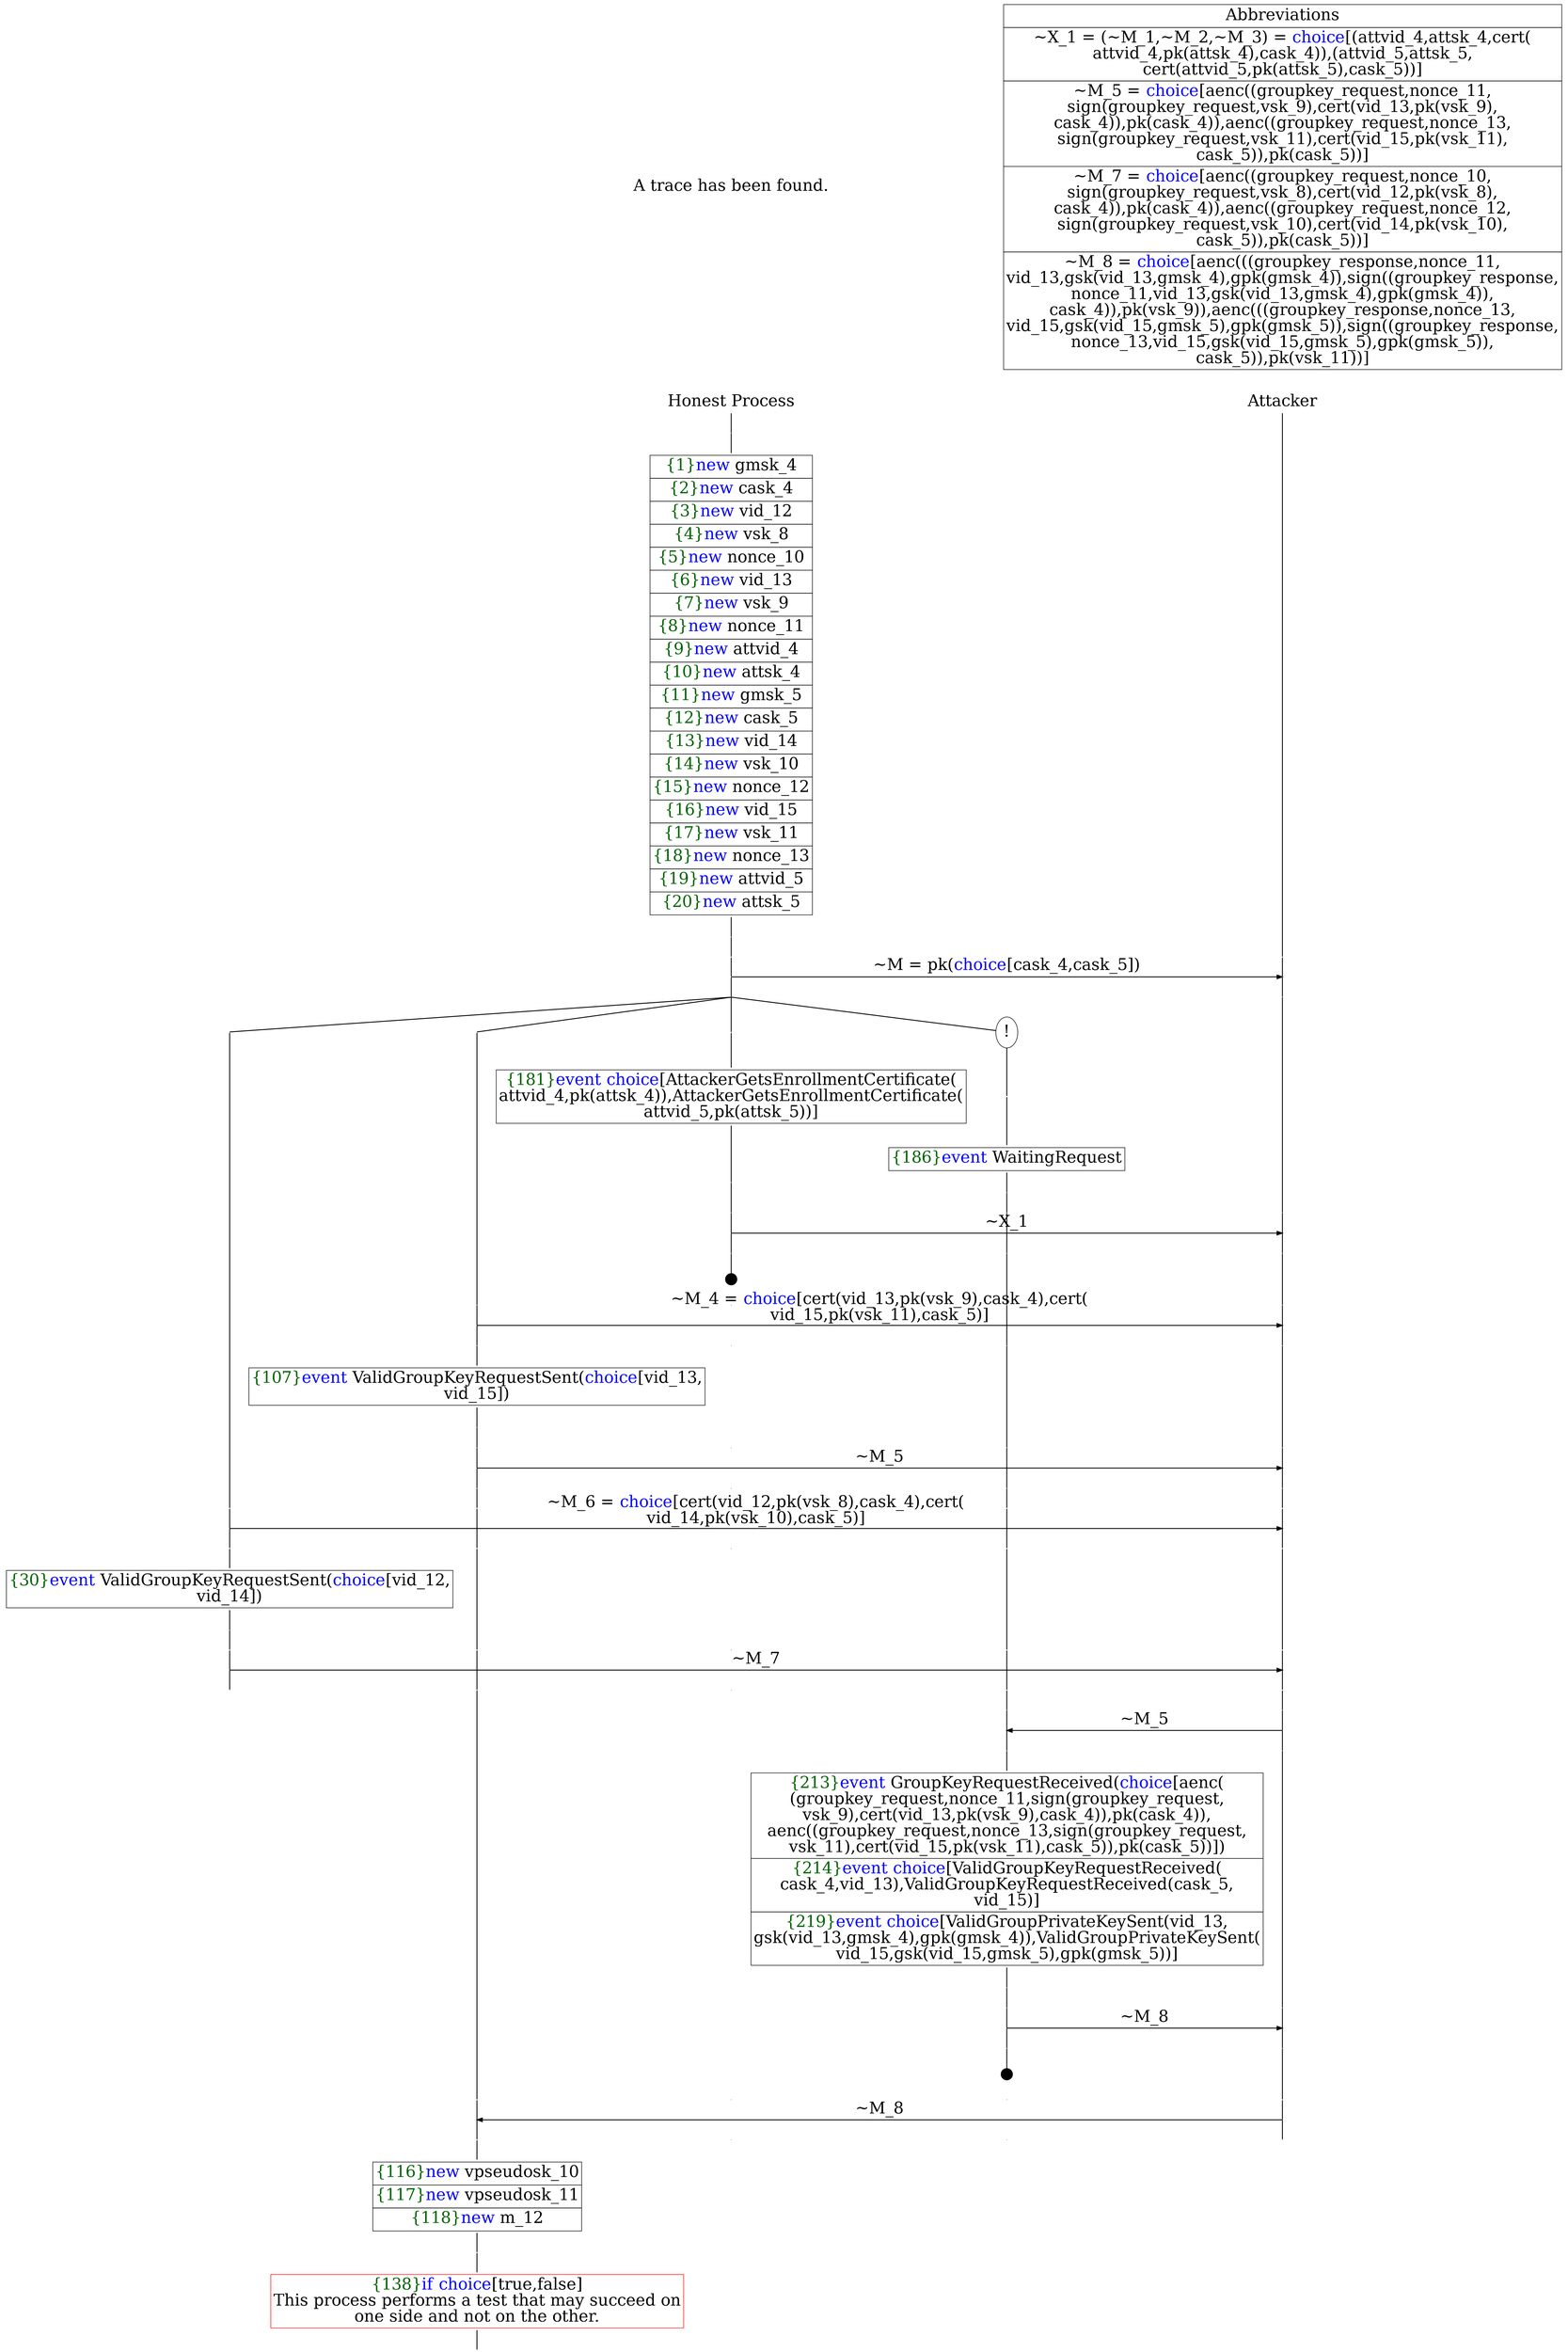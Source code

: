 digraph {
graph [ordering = out]
edge [arrowhead = none, penwidth = 1.6, fontsize = 30]
node [shape = point, width = 0, height = 0, fontsize = 30]
Trace [label = <A trace has been found.<br/>
>, shape = plaintext]
P0__0 [label = "Honest Process", shape = plaintext]
P__0 [label = "Attacker", shape = plaintext]
Trace -> P0__0 [label = "", style = invisible, weight = 100]{rank = same; P0__0 P__0}
P0__0 -> P0__1 [label = <>, weight = 100]
P0__1 -> P0__2 [label = <>, weight = 100]
P0__2 [shape = plaintext, label = <<TABLE BORDER="0" CELLBORDER="1" CELLSPACING="0" CELLPADDING="4"> <TR><TD><FONT COLOR="darkgreen">{1}</FONT><FONT COLOR="blue">new </FONT>gmsk_4</TD></TR><TR><TD><FONT COLOR="darkgreen">{2}</FONT><FONT COLOR="blue">new </FONT>cask_4</TD></TR><TR><TD><FONT COLOR="darkgreen">{3}</FONT><FONT COLOR="blue">new </FONT>vid_12</TD></TR><TR><TD><FONT COLOR="darkgreen">{4}</FONT><FONT COLOR="blue">new </FONT>vsk_8</TD></TR><TR><TD><FONT COLOR="darkgreen">{5}</FONT><FONT COLOR="blue">new </FONT>nonce_10</TD></TR><TR><TD><FONT COLOR="darkgreen">{6}</FONT><FONT COLOR="blue">new </FONT>vid_13</TD></TR><TR><TD><FONT COLOR="darkgreen">{7}</FONT><FONT COLOR="blue">new </FONT>vsk_9</TD></TR><TR><TD><FONT COLOR="darkgreen">{8}</FONT><FONT COLOR="blue">new </FONT>nonce_11</TD></TR><TR><TD><FONT COLOR="darkgreen">{9}</FONT><FONT COLOR="blue">new </FONT>attvid_4</TD></TR><TR><TD><FONT COLOR="darkgreen">{10}</FONT><FONT COLOR="blue">new </FONT>attsk_4</TD></TR><TR><TD><FONT COLOR="darkgreen">{11}</FONT><FONT COLOR="blue">new </FONT>gmsk_5</TD></TR><TR><TD><FONT COLOR="darkgreen">{12}</FONT><FONT COLOR="blue">new </FONT>cask_5</TD></TR><TR><TD><FONT COLOR="darkgreen">{13}</FONT><FONT COLOR="blue">new </FONT>vid_14</TD></TR><TR><TD><FONT COLOR="darkgreen">{14}</FONT><FONT COLOR="blue">new </FONT>vsk_10</TD></TR><TR><TD><FONT COLOR="darkgreen">{15}</FONT><FONT COLOR="blue">new </FONT>nonce_12</TD></TR><TR><TD><FONT COLOR="darkgreen">{16}</FONT><FONT COLOR="blue">new </FONT>vid_15</TD></TR><TR><TD><FONT COLOR="darkgreen">{17}</FONT><FONT COLOR="blue">new </FONT>vsk_11</TD></TR><TR><TD><FONT COLOR="darkgreen">{18}</FONT><FONT COLOR="blue">new </FONT>nonce_13</TD></TR><TR><TD><FONT COLOR="darkgreen">{19}</FONT><FONT COLOR="blue">new </FONT>attvid_5</TD></TR><TR><TD><FONT COLOR="darkgreen">{20}</FONT><FONT COLOR="blue">new </FONT>attsk_5</TD></TR></TABLE>>]
P0__2 -> P0__3 [label = <>, weight = 100]
P0__3 -> P0__4 [label = <>, weight = 100]
P__0 -> P__1 [label = <>, weight = 100]
{rank = same; P__1 P0__4}
P0__4 -> P0__5 [label = <>, weight = 100]
P__1 -> P__2 [label = <>, weight = 100]
{rank = same; P__2 P0__5}
P0__5 -> P__2 [label = <~M = pk(<FONT COLOR="blue">choice</FONT>[cask_4,cask_5])>, arrowhead = normal]
P0__5 -> P0__6 [label = <>, weight = 100]
P__2 -> P__3 [label = <>, weight = 100]
{rank = same; P__3 P0__6}
/*RPar */
P0__6 -> P0_3__6 [label = <>]
P0__6 -> P0_2__6 [label = <>]
P0__6 -> P0_1__6 [label = <>]
P0__6 -> P0_0__6 [label = <>]
P0__6 [label = "", fixedsize = false, width = 0, height = 0, shape = none]
{rank = same; P0_0__6 P0_1__6 P0_2__6 P0_3__6}
P0_0__6 [label = "!", shape = ellipse]
P0_0_0__6 [label = "", fixedsize = false, width = 0, height = 0, shape = none]
P0_0__6 -> P0_0_0__6 [label = <>, weight = 100]
P0_0_0__6 -> P0_0_0__7 [label = <>, weight = 100]
P0_0_0__7 [shape = plaintext, label = <<TABLE BORDER="0" CELLBORDER="1" CELLSPACING="0" CELLPADDING="4"> <TR><TD><FONT COLOR="darkgreen">{186}</FONT><FONT COLOR="blue">event</FONT> WaitingRequest</TD></TR></TABLE>>]
P0_0_0__7 -> P0_0_0__8 [label = <>, weight = 100]
P0_1__6 -> P0_1__7 [label = <>, weight = 100]
P0_1__7 [shape = plaintext, label = <<TABLE BORDER="0" CELLBORDER="1" CELLSPACING="0" CELLPADDING="4"> <TR><TD><FONT COLOR="darkgreen">{181}</FONT><FONT COLOR="blue">event</FONT> <FONT COLOR="blue">choice</FONT>[AttackerGetsEnrollmentCertificate(<br/>
attvid_4,pk(attsk_4)),AttackerGetsEnrollmentCertificate(<br/>
attvid_5,pk(attsk_5))]</TD></TR></TABLE>>]
P0_1__7 -> P0_1__8 [label = <>, weight = 100]
P0_1__8 -> P0_1__9 [label = <>, weight = 100]
P0_0_0__8 -> P0_0_0__9 [label = <>, weight = 100]
P__3 -> P__4 [label = <>, weight = 100]
{rank = same; P__4 P0_0_0__9 P0_1__9}
P0_1__9 -> P0_1__10 [label = <>, weight = 100]
P__4 -> P__5 [label = <>, weight = 100]
{rank = same; P__5 P0_1__10}
P0_1__10 -> P__5 [label = <~X_1>, arrowhead = normal]
P0_1__10 -> P0_1__11 [label = <>, weight = 100]
P0_0_0__9 -> P0_0_0__10 [label = <>, weight = 100]
P__5 -> P__6 [label = <>, weight = 100]
{rank = same; P__6 P0_0_0__10 P0_1__11}
P0_1__12 [label = "", width = 0.3, height = 0.3]
P0_1__11 -> P0_1__12 [label = <>, weight = 100]
P0_2__6 -> P0_2__7 [label = <>, weight = 100]
P0_1__13 [label = "", style = invisible]
P0_1__12 -> P0_1__13 [label = <>, weight = 100, style = invisible]
P0_0_0__10 -> P0_0_0__11 [label = <>, weight = 100]
P__6 -> P__7 [label = <>, weight = 100]
{rank = same; P__7 P0_0_0__11 P0_1__13 P0_2__7}
P0_2__7 -> P0_2__8 [label = <>, weight = 100]
P__7 -> P__8 [label = <>, weight = 100]
{rank = same; P__8 P0_2__8}
P0_2__8 -> P__8 [label = <~M_4 = <FONT COLOR="blue">choice</FONT>[cert(vid_13,pk(vsk_9),cask_4),cert(<br/>
vid_15,pk(vsk_11),cask_5)]>, arrowhead = normal]
P0_2__8 -> P0_2__9 [label = <>, weight = 100]
P0_1__14 [label = "", style = invisible]
P0_1__13 -> P0_1__14 [label = <>, weight = 100, style = invisible]
P0_0_0__11 -> P0_0_0__12 [label = <>, weight = 100]
P__8 -> P__9 [label = <>, weight = 100]
{rank = same; P__9 P0_0_0__12 P0_1__14 P0_2__9}
P0_2__9 -> P0_2__10 [label = <>, weight = 100]
P0_2__10 [shape = plaintext, label = <<TABLE BORDER="0" CELLBORDER="1" CELLSPACING="0" CELLPADDING="4"> <TR><TD><FONT COLOR="darkgreen">{107}</FONT><FONT COLOR="blue">event</FONT> ValidGroupKeyRequestSent(<FONT COLOR="blue">choice</FONT>[vid_13,<br/>
vid_15])</TD></TR></TABLE>>]
P0_2__10 -> P0_2__11 [label = <>, weight = 100]
P0_2__11 -> P0_2__12 [label = <>, weight = 100]
P0_1__15 [label = "", style = invisible]
P0_1__14 -> P0_1__15 [label = <>, weight = 100, style = invisible]
P0_0_0__12 -> P0_0_0__13 [label = <>, weight = 100]
P__9 -> P__10 [label = <>, weight = 100]
{rank = same; P__10 P0_0_0__13 P0_1__15 P0_2__12}
P0_2__12 -> P0_2__13 [label = <>, weight = 100]
P__10 -> P__11 [label = <>, weight = 100]
{rank = same; P__11 P0_2__13}
P0_2__13 -> P__11 [label = <~M_5>, arrowhead = normal]
P0_2__13 -> P0_2__14 [label = <>, weight = 100]
P0_1__16 [label = "", style = invisible]
P0_1__15 -> P0_1__16 [label = <>, weight = 100, style = invisible]
P0_0_0__13 -> P0_0_0__14 [label = <>, weight = 100]
P__11 -> P__12 [label = <>, weight = 100]
{rank = same; P__12 P0_0_0__14 P0_1__16 P0_2__14}
P0_3__6 -> P0_3__7 [label = <>, weight = 100]
P0_2__14 -> P0_2__15 [label = <>, weight = 100]
P0_1__17 [label = "", style = invisible]
P0_1__16 -> P0_1__17 [label = <>, weight = 100, style = invisible]
P0_0_0__14 -> P0_0_0__15 [label = <>, weight = 100]
P__12 -> P__13 [label = <>, weight = 100]
{rank = same; P__13 P0_0_0__15 P0_1__17 P0_2__15 P0_3__7}
P0_3__7 -> P0_3__8 [label = <>, weight = 100]
P__13 -> P__14 [label = <>, weight = 100]
{rank = same; P__14 P0_3__8}
P0_3__8 -> P__14 [label = <~M_6 = <FONT COLOR="blue">choice</FONT>[cert(vid_12,pk(vsk_8),cask_4),cert(<br/>
vid_14,pk(vsk_10),cask_5)]>, arrowhead = normal]
P0_3__8 -> P0_3__9 [label = <>, weight = 100]
P0_2__15 -> P0_2__16 [label = <>, weight = 100]
P0_1__18 [label = "", style = invisible]
P0_1__17 -> P0_1__18 [label = <>, weight = 100, style = invisible]
P0_0_0__15 -> P0_0_0__16 [label = <>, weight = 100]
P__14 -> P__15 [label = <>, weight = 100]
{rank = same; P__15 P0_0_0__16 P0_1__18 P0_2__16 P0_3__9}
P0_3__9 -> P0_3__10 [label = <>, weight = 100]
P0_3__10 [shape = plaintext, label = <<TABLE BORDER="0" CELLBORDER="1" CELLSPACING="0" CELLPADDING="4"> <TR><TD><FONT COLOR="darkgreen">{30}</FONT><FONT COLOR="blue">event</FONT> ValidGroupKeyRequestSent(<FONT COLOR="blue">choice</FONT>[vid_12,<br/>
vid_14])</TD></TR></TABLE>>]
P0_3__10 -> P0_3__11 [label = <>, weight = 100]
P0_3__11 -> P0_3__12 [label = <>, weight = 100]
P0_2__16 -> P0_2__17 [label = <>, weight = 100]
P0_1__19 [label = "", style = invisible]
P0_1__18 -> P0_1__19 [label = <>, weight = 100, style = invisible]
P0_0_0__16 -> P0_0_0__17 [label = <>, weight = 100]
P__15 -> P__16 [label = <>, weight = 100]
{rank = same; P__16 P0_0_0__17 P0_1__19 P0_2__17 P0_3__12}
P0_3__12 -> P0_3__13 [label = <>, weight = 100]
P__16 -> P__17 [label = <>, weight = 100]
{rank = same; P__17 P0_3__13}
P0_3__13 -> P__17 [label = <~M_7>, arrowhead = normal]
P0_3__13 -> P0_3__14 [label = <>, weight = 100]
P0_2__17 -> P0_2__18 [label = <>, weight = 100]
P0_1__20 [label = "", style = invisible]
P0_1__19 -> P0_1__20 [label = <>, weight = 100, style = invisible]
P0_0_0__17 -> P0_0_0__18 [label = <>, weight = 100]
P__17 -> P__18 [label = <>, weight = 100]
{rank = same; P__18 P0_0_0__18 P0_1__20 P0_2__18 P0_3__14}
P0_0_0__18 -> P0_0_0__19 [label = <>, weight = 100]
P__18 -> P__19 [label = <>, weight = 100]
{rank = same; P__19 P0_0_0__19}
P0_0_0__19 -> P0_0_0__20 [label = <>, weight = 100]
P__19 -> P__20 [label = <>, weight = 100]
{rank = same; P__20 P0_0_0__20}
P0_0_0__20 -> P__20 [label = <~M_5>, dir = back, arrowhead = normal]
P0_0_0__20 -> P0_0_0__21 [label = <>, weight = 100]
P__20 -> P__21 [label = <>, weight = 100]
{rank = same; P__21 P0_0_0__21}
P0_0_0__21 -> P0_0_0__22 [label = <>, weight = 100]
P0_0_0__22 [shape = plaintext, label = <<TABLE BORDER="0" CELLBORDER="1" CELLSPACING="0" CELLPADDING="4"> <TR><TD><FONT COLOR="darkgreen">{213}</FONT><FONT COLOR="blue">event</FONT> GroupKeyRequestReceived(<FONT COLOR="blue">choice</FONT>[aenc(<br/>
(groupkey_request,nonce_11,sign(groupkey_request,<br/>
vsk_9),cert(vid_13,pk(vsk_9),cask_4)),pk(cask_4)),<br/>
aenc((groupkey_request,nonce_13,sign(groupkey_request,<br/>
vsk_11),cert(vid_15,pk(vsk_11),cask_5)),pk(cask_5))])<br/>
</TD></TR><TR><TD><FONT COLOR="darkgreen">{214}</FONT><FONT COLOR="blue">event</FONT> <FONT COLOR="blue">choice</FONT>[ValidGroupKeyRequestReceived(<br/>
cask_4,vid_13),ValidGroupKeyRequestReceived(cask_5,<br/>
vid_15)]</TD></TR><TR><TD><FONT COLOR="darkgreen">{219}</FONT><FONT COLOR="blue">event</FONT> <FONT COLOR="blue">choice</FONT>[ValidGroupPrivateKeySent(vid_13,<br/>
gsk(vid_13,gmsk_4),gpk(gmsk_4)),ValidGroupPrivateKeySent(<br/>
vid_15,gsk(vid_15,gmsk_5),gpk(gmsk_5))]</TD></TR></TABLE>>]
P0_0_0__22 -> P0_0_0__23 [label = <>, weight = 100]
P0_0_0__23 -> P0_0_0__24 [label = <>, weight = 100]
P__21 -> P__22 [label = <>, weight = 100]
{rank = same; P__22 P0_0_0__24}
P0_0_0__24 -> P0_0_0__25 [label = <>, weight = 100]
P__22 -> P__23 [label = <>, weight = 100]
{rank = same; P__23 P0_0_0__25}
P0_0_0__25 -> P__23 [label = <~M_8>, arrowhead = normal]
P0_0_0__25 -> P0_0_0__26 [label = <>, weight = 100]
P__23 -> P__24 [label = <>, weight = 100]
{rank = same; P__24 P0_0_0__26}
P0_0_0__27 [label = "", width = 0.3, height = 0.3]
P0_0_0__26 -> P0_0_0__27 [label = <>, weight = 100]
P0_2__18 -> P0_2__19 [label = <>, weight = 100]
P0_1__21 [label = "", style = invisible]
P0_1__20 -> P0_1__21 [label = <>, weight = 100, style = invisible]
P0_0_0__28 [label = "", style = invisible]
P0_0_0__27 -> P0_0_0__28 [label = <>, weight = 100, style = invisible]
P__24 -> P__25 [label = <>, weight = 100]
{rank = same; P__25 P0_0_0__28 P0_1__21 P0_2__19}
P0_2__19 -> P0_2__20 [label = <>, weight = 100]
P__25 -> P__26 [label = <>, weight = 100]
{rank = same; P__26 P0_2__20}
P0_2__20 -> P__26 [label = <~M_8>, dir = back, arrowhead = normal]
P0_2__20 -> P0_2__21 [label = <>, weight = 100]
P0_1__22 [label = "", style = invisible]
P0_1__21 -> P0_1__22 [label = <>, weight = 100, style = invisible]
P0_0_0__29 [label = "", style = invisible]
P0_0_0__28 -> P0_0_0__29 [label = <>, weight = 100, style = invisible]
P__26 -> P__27 [label = <>, weight = 100]
{rank = same; P__27 P0_0_0__29 P0_1__22 P0_2__21}
P0_2__21 -> P0_2__22 [label = <>, weight = 100]
P0_2__22 [shape = plaintext, label = <<TABLE BORDER="0" CELLBORDER="1" CELLSPACING="0" CELLPADDING="4"> <TR><TD><FONT COLOR="darkgreen">{116}</FONT><FONT COLOR="blue">new </FONT>vpseudosk_10</TD></TR><TR><TD><FONT COLOR="darkgreen">{117}</FONT><FONT COLOR="blue">new </FONT>vpseudosk_11</TD></TR><TR><TD><FONT COLOR="darkgreen">{118}</FONT><FONT COLOR="blue">new </FONT>m_12</TD></TR></TABLE>>]
P0_2__22 -> P0_2__23 [label = <>, weight = 100]
P0_2__23 -> P0_2__24 [label = <>, weight = 100]
P0_2__24 [color = red, shape = plaintext, label = <<TABLE BORDER="0" CELLBORDER="1" CELLSPACING="0" CELLPADDING="4"> <TR><TD><FONT COLOR="darkgreen">{138}</FONT><FONT COLOR="blue">if</FONT> <FONT COLOR="blue">choice</FONT>[true,false]<br/>
This process performs a test that may succeed on<br/>
one side and not on the other.</TD></TR></TABLE>>]
P0_2__24 -> P0_2__25 [label = <>, weight = 100]
Abbrev [shape = plaintext, label = <<TABLE BORDER="0" CELLBORDER="1" CELLSPACING="0" CELLPADDING="4"><TR> <TD> Abbreviations </TD></TR><TR><TD>~X_1 = (~M_1,~M_2,~M_3) = <FONT COLOR="blue">choice</FONT>[(attvid_4,attsk_4,cert(<br/>
attvid_4,pk(attsk_4),cask_4)),(attvid_5,attsk_5,<br/>
cert(attvid_5,pk(attsk_5),cask_5))]</TD></TR><TR><TD>~M_5 = <FONT COLOR="blue">choice</FONT>[aenc((groupkey_request,nonce_11,<br/>
sign(groupkey_request,vsk_9),cert(vid_13,pk(vsk_9),<br/>
cask_4)),pk(cask_4)),aenc((groupkey_request,nonce_13,<br/>
sign(groupkey_request,vsk_11),cert(vid_15,pk(vsk_11),<br/>
cask_5)),pk(cask_5))]</TD></TR><TR><TD>~M_7 = <FONT COLOR="blue">choice</FONT>[aenc((groupkey_request,nonce_10,<br/>
sign(groupkey_request,vsk_8),cert(vid_12,pk(vsk_8),<br/>
cask_4)),pk(cask_4)),aenc((groupkey_request,nonce_12,<br/>
sign(groupkey_request,vsk_10),cert(vid_14,pk(vsk_10),<br/>
cask_5)),pk(cask_5))]</TD></TR><TR><TD>~M_8 = <FONT COLOR="blue">choice</FONT>[aenc(((groupkey_response,nonce_11,<br/>
vid_13,gsk(vid_13,gmsk_4),gpk(gmsk_4)),sign((groupkey_response,<br/>
nonce_11,vid_13,gsk(vid_13,gmsk_4),gpk(gmsk_4)),<br/>
cask_4)),pk(vsk_9)),aenc(((groupkey_response,nonce_13,<br/>
vid_15,gsk(vid_15,gmsk_5),gpk(gmsk_5)),sign((groupkey_response,<br/>
nonce_13,vid_15,gsk(vid_15,gmsk_5),gpk(gmsk_5)),<br/>
cask_5)),pk(vsk_11))]</TD></TR></TABLE>>]Abbrev -> P__0 [style = invisible, weight =100]}